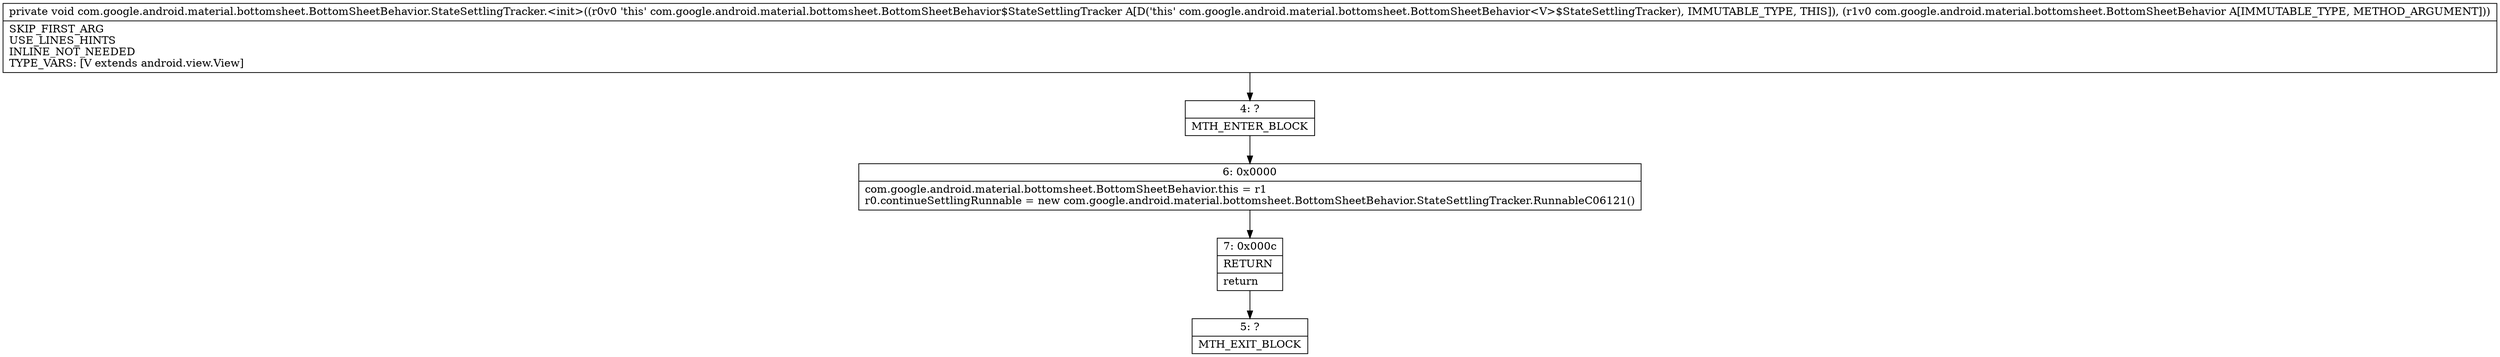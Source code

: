 digraph "CFG forcom.google.android.material.bottomsheet.BottomSheetBehavior.StateSettlingTracker.\<init\>(Lcom\/google\/android\/material\/bottomsheet\/BottomSheetBehavior;)V" {
Node_4 [shape=record,label="{4\:\ ?|MTH_ENTER_BLOCK\l}"];
Node_6 [shape=record,label="{6\:\ 0x0000|com.google.android.material.bottomsheet.BottomSheetBehavior.this = r1\lr0.continueSettlingRunnable = new com.google.android.material.bottomsheet.BottomSheetBehavior.StateSettlingTracker.RunnableC06121()\l}"];
Node_7 [shape=record,label="{7\:\ 0x000c|RETURN\l|return\l}"];
Node_5 [shape=record,label="{5\:\ ?|MTH_EXIT_BLOCK\l}"];
MethodNode[shape=record,label="{private void com.google.android.material.bottomsheet.BottomSheetBehavior.StateSettlingTracker.\<init\>((r0v0 'this' com.google.android.material.bottomsheet.BottomSheetBehavior$StateSettlingTracker A[D('this' com.google.android.material.bottomsheet.BottomSheetBehavior\<V\>$StateSettlingTracker), IMMUTABLE_TYPE, THIS]), (r1v0 com.google.android.material.bottomsheet.BottomSheetBehavior A[IMMUTABLE_TYPE, METHOD_ARGUMENT]))  | SKIP_FIRST_ARG\lUSE_LINES_HINTS\lINLINE_NOT_NEEDED\lTYPE_VARS: [V extends android.view.View]\l}"];
MethodNode -> Node_4;Node_4 -> Node_6;
Node_6 -> Node_7;
Node_7 -> Node_5;
}

